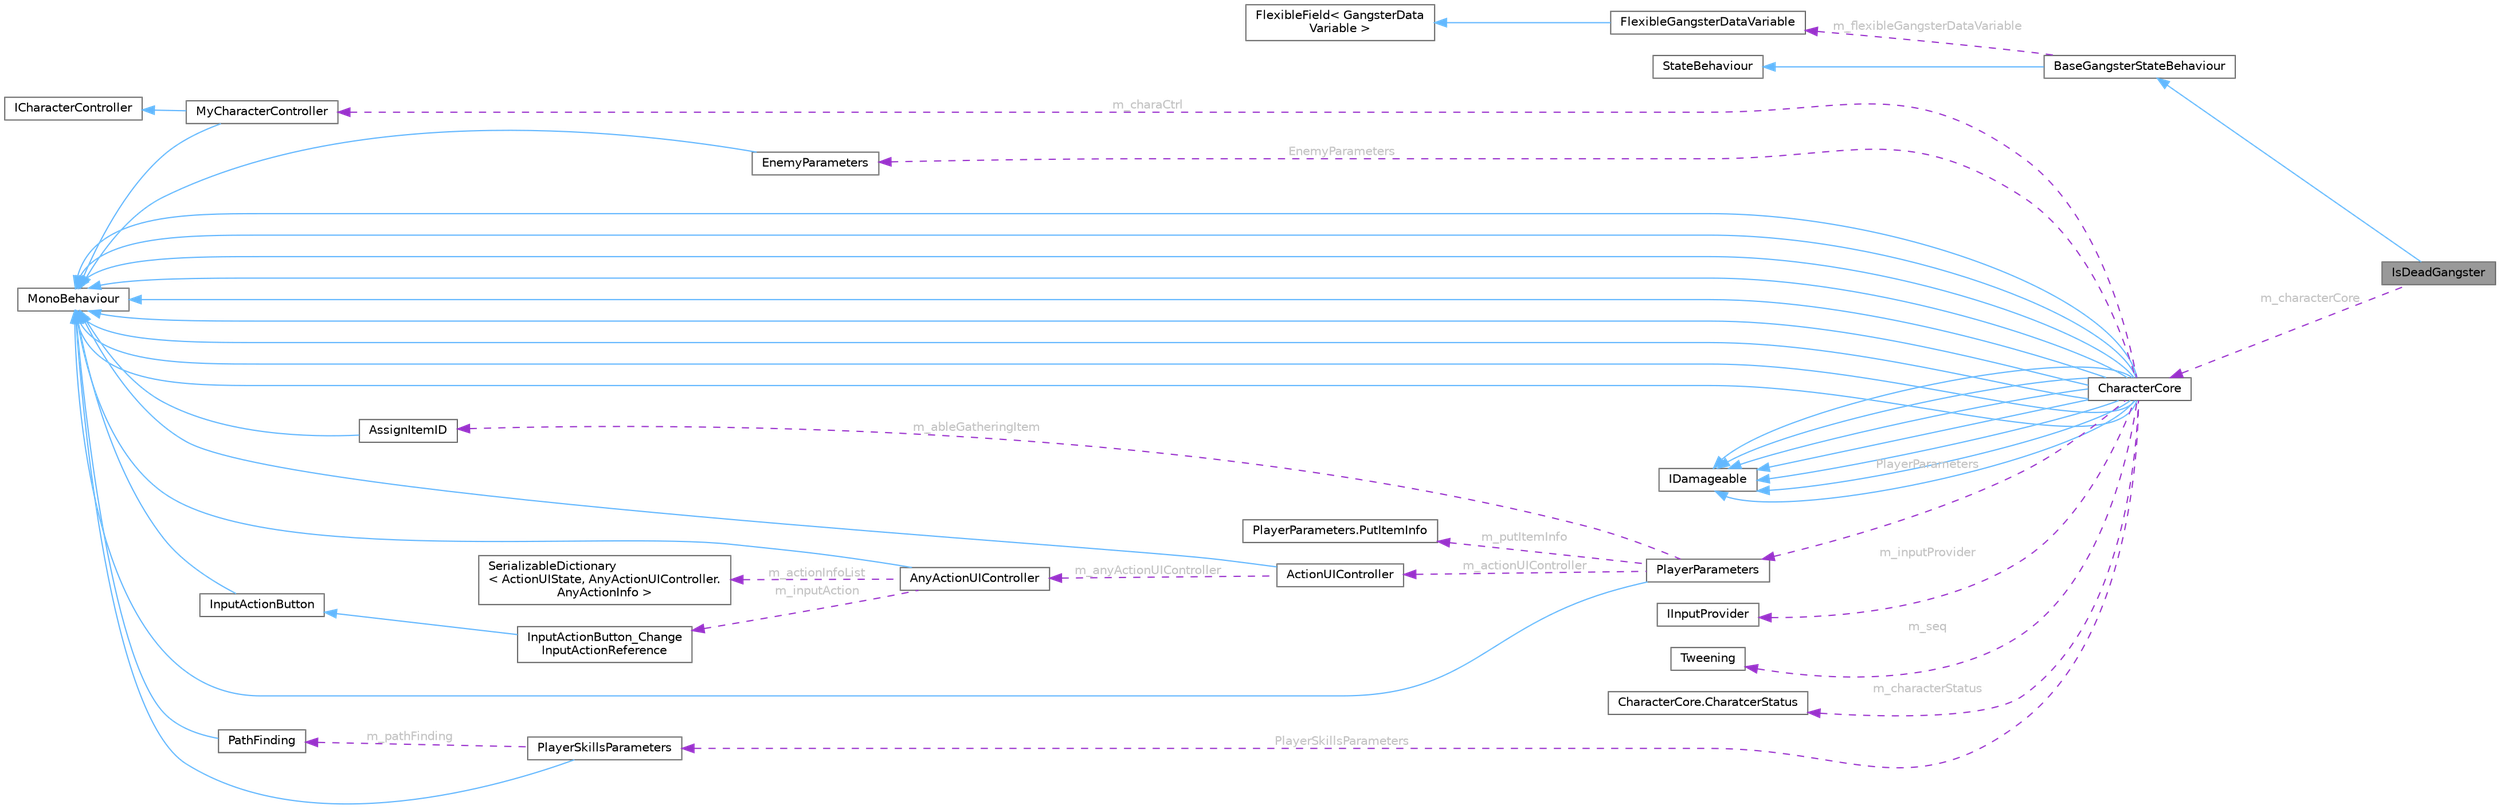 digraph "IsDeadGangster"
{
 // LATEX_PDF_SIZE
  bgcolor="transparent";
  edge [fontname=Helvetica,fontsize=10,labelfontname=Helvetica,labelfontsize=10];
  node [fontname=Helvetica,fontsize=10,shape=box,height=0.2,width=0.4];
  rankdir="LR";
  Node1 [id="Node000001",label="IsDeadGangster",height=0.2,width=0.4,color="gray40", fillcolor="grey60", style="filled", fontcolor="black",tooltip="コア又はステートが死亡状態であればステートを遷移させるステート"];
  Node2 -> Node1 [id="edge1_Node000001_Node000002",dir="back",color="steelblue1",style="solid",tooltip=" "];
  Node2 [id="Node000002",label="BaseGangsterStateBehaviour",height=0.2,width=0.4,color="gray40", fillcolor="white", style="filled",URL="$class_base_gangster_state_behaviour.html",tooltip=" "];
  Node3 -> Node2 [id="edge2_Node000002_Node000003",dir="back",color="steelblue1",style="solid",tooltip=" "];
  Node3 [id="Node000003",label="StateBehaviour",height=0.2,width=0.4,color="gray40", fillcolor="white", style="filled",tooltip=" "];
  Node4 -> Node2 [id="edge3_Node000002_Node000004",dir="back",color="darkorchid3",style="dashed",tooltip=" ",label=" m_flexibleGangsterDataVariable",fontcolor="grey" ];
  Node4 [id="Node000004",label="FlexibleGangsterDataVariable",height=0.2,width=0.4,color="gray40", fillcolor="white", style="filled",URL="$class_flexible_gangster_data_variable.html",tooltip=" "];
  Node5 -> Node4 [id="edge4_Node000004_Node000005",dir="back",color="steelblue1",style="solid",tooltip=" "];
  Node5 [id="Node000005",label="FlexibleField\< GangsterData\lVariable \>",height=0.2,width=0.4,color="gray40", fillcolor="white", style="filled",tooltip=" "];
  Node6 -> Node1 [id="edge5_Node000001_Node000006",dir="back",color="darkorchid3",style="dashed",tooltip=" ",label=" m_characterCore",fontcolor="grey" ];
  Node6 [id="Node000006",label="CharacterCore",height=0.2,width=0.4,color="gray40", fillcolor="white", style="filled",URL="$class_character_core.html",tooltip=" "];
  Node7 -> Node6 [id="edge6_Node000006_Node000007",dir="back",color="steelblue1",style="solid",tooltip=" "];
  Node7 [id="Node000007",label="MonoBehaviour",height=0.2,width=0.4,color="gray40", fillcolor="white", style="filled",tooltip=" "];
  Node8 -> Node6 [id="edge7_Node000006_Node000008",dir="back",color="steelblue1",style="solid",tooltip=" "];
  Node8 [id="Node000008",label="IDamageable",height=0.2,width=0.4,color="gray40", fillcolor="white", style="filled",URL="$interface_i_damageable.html",tooltip=" "];
  Node7 -> Node6 [id="edge8_Node000006_Node000007",dir="back",color="steelblue1",style="solid",tooltip=" "];
  Node8 -> Node6 [id="edge9_Node000006_Node000008",dir="back",color="steelblue1",style="solid",tooltip=" "];
  Node7 -> Node6 [id="edge10_Node000006_Node000007",dir="back",color="steelblue1",style="solid",tooltip=" "];
  Node8 -> Node6 [id="edge11_Node000006_Node000008",dir="back",color="steelblue1",style="solid",tooltip=" "];
  Node7 -> Node6 [id="edge12_Node000006_Node000007",dir="back",color="steelblue1",style="solid",tooltip=" "];
  Node8 -> Node6 [id="edge13_Node000006_Node000008",dir="back",color="steelblue1",style="solid",tooltip=" "];
  Node7 -> Node6 [id="edge14_Node000006_Node000007",dir="back",color="steelblue1",style="solid",tooltip=" "];
  Node8 -> Node6 [id="edge15_Node000006_Node000008",dir="back",color="steelblue1",style="solid",tooltip=" "];
  Node7 -> Node6 [id="edge16_Node000006_Node000007",dir="back",color="steelblue1",style="solid",tooltip=" "];
  Node8 -> Node6 [id="edge17_Node000006_Node000008",dir="back",color="steelblue1",style="solid",tooltip=" "];
  Node7 -> Node6 [id="edge18_Node000006_Node000007",dir="back",color="steelblue1",style="solid",tooltip=" "];
  Node8 -> Node6 [id="edge19_Node000006_Node000008",dir="back",color="steelblue1",style="solid",tooltip=" "];
  Node7 -> Node6 [id="edge20_Node000006_Node000007",dir="back",color="steelblue1",style="solid",tooltip=" "];
  Node7 -> Node6 [id="edge21_Node000006_Node000007",dir="back",color="steelblue1",style="solid",tooltip=" "];
  Node9 -> Node6 [id="edge22_Node000006_Node000009",dir="back",color="darkorchid3",style="dashed",tooltip=" ",label=" m_charaCtrl",fontcolor="grey" ];
  Node9 [id="Node000009",label="MyCharacterController",height=0.2,width=0.4,color="gray40", fillcolor="white", style="filled",URL="$class_my_character_controller.html",tooltip=" "];
  Node7 -> Node9 [id="edge23_Node000009_Node000007",dir="back",color="steelblue1",style="solid",tooltip=" "];
  Node10 -> Node9 [id="edge24_Node000009_Node000010",dir="back",color="steelblue1",style="solid",tooltip=" "];
  Node10 [id="Node000010",label="ICharacterController",height=0.2,width=0.4,color="gray40", fillcolor="white", style="filled",tooltip=" "];
  Node11 -> Node6 [id="edge25_Node000006_Node000011",dir="back",color="darkorchid3",style="dashed",tooltip=" ",label=" m_inputProvider",fontcolor="grey" ];
  Node11 [id="Node000011",label="IInputProvider",height=0.2,width=0.4,color="gray40", fillcolor="white", style="filled",URL="$interface_i_input_provider.html",tooltip=" "];
  Node12 -> Node6 [id="edge26_Node000006_Node000012",dir="back",color="darkorchid3",style="dashed",tooltip=" ",label=" m_seq",fontcolor="grey" ];
  Node12 [id="Node000012",label="Tweening",height=0.2,width=0.4,color="gray40", fillcolor="white", style="filled",tooltip=" "];
  Node13 -> Node6 [id="edge27_Node000006_Node000013",dir="back",color="darkorchid3",style="dashed",tooltip=" ",label=" m_characterStatus",fontcolor="grey" ];
  Node13 [id="Node000013",label="CharacterCore.CharatcerStatus",height=0.2,width=0.4,color="gray40", fillcolor="white", style="filled",URL="$struct_character_core_1_1_charatcer_status.html",tooltip=" "];
  Node14 -> Node6 [id="edge28_Node000006_Node000014",dir="back",color="darkorchid3",style="dashed",tooltip=" ",label=" PlayerParameters",fontcolor="grey" ];
  Node14 [id="Node000014",label="PlayerParameters",height=0.2,width=0.4,color="gray40", fillcolor="white", style="filled",URL="$class_player_parameters.html",tooltip=" "];
  Node7 -> Node14 [id="edge29_Node000014_Node000007",dir="back",color="steelblue1",style="solid",tooltip=" "];
  Node15 -> Node14 [id="edge30_Node000014_Node000015",dir="back",color="darkorchid3",style="dashed",tooltip=" ",label=" m_putItemInfo",fontcolor="grey" ];
  Node15 [id="Node000015",label="PlayerParameters.PutItemInfo",height=0.2,width=0.4,color="gray40", fillcolor="white", style="filled",URL="$struct_player_parameters_1_1_put_item_info.html",tooltip=" "];
  Node16 -> Node14 [id="edge31_Node000014_Node000016",dir="back",color="darkorchid3",style="dashed",tooltip=" ",label=" m_ableGatheringItem",fontcolor="grey" ];
  Node16 [id="Node000016",label="AssignItemID",height=0.2,width=0.4,color="gray40", fillcolor="white", style="filled",URL="$class_assign_item_i_d.html",tooltip=" "];
  Node7 -> Node16 [id="edge32_Node000016_Node000007",dir="back",color="steelblue1",style="solid",tooltip=" "];
  Node17 -> Node14 [id="edge33_Node000014_Node000017",dir="back",color="darkorchid3",style="dashed",tooltip=" ",label=" m_actionUIController",fontcolor="grey" ];
  Node17 [id="Node000017",label="ActionUIController",height=0.2,width=0.4,color="gray40", fillcolor="white", style="filled",URL="$class_action_u_i_controller.html",tooltip=" "];
  Node7 -> Node17 [id="edge34_Node000017_Node000007",dir="back",color="steelblue1",style="solid",tooltip=" "];
  Node18 -> Node17 [id="edge35_Node000017_Node000018",dir="back",color="darkorchid3",style="dashed",tooltip=" ",label=" m_anyActionUIController",fontcolor="grey" ];
  Node18 [id="Node000018",label="AnyActionUIController",height=0.2,width=0.4,color="gray40", fillcolor="white", style="filled",URL="$class_any_action_u_i_controller.html",tooltip="アイテムを拾ったり、インタラクトする際のUI表示を制御するクラス"];
  Node7 -> Node18 [id="edge36_Node000018_Node000007",dir="back",color="steelblue1",style="solid",tooltip=" "];
  Node19 -> Node18 [id="edge37_Node000018_Node000019",dir="back",color="darkorchid3",style="dashed",tooltip=" ",label=" m_inputAction",fontcolor="grey" ];
  Node19 [id="Node000019",label="InputActionButton_Change\lInputActionReference",height=0.2,width=0.4,color="gray40", fillcolor="white", style="filled",URL="$class_input_action_button___change_input_action_reference.html",tooltip=" "];
  Node20 -> Node19 [id="edge38_Node000019_Node000020",dir="back",color="steelblue1",style="solid",tooltip=" "];
  Node20 [id="Node000020",label="InputActionButton",height=0.2,width=0.4,color="gray40", fillcolor="white", style="filled",URL="$class_input_action_button.html",tooltip=" "];
  Node7 -> Node20 [id="edge39_Node000020_Node000007",dir="back",color="steelblue1",style="solid",tooltip=" "];
  Node21 -> Node18 [id="edge40_Node000018_Node000021",dir="back",color="darkorchid3",style="dashed",tooltip=" ",label=" m_actionInfoList",fontcolor="grey" ];
  Node21 [id="Node000021",label="SerializableDictionary\l\< ActionUIState, AnyActionUIController.\lAnyActionInfo \>",height=0.2,width=0.4,color="gray40", fillcolor="white", style="filled",URL="$class_serializable_dictionary.html",tooltip=" "];
  Node22 -> Node6 [id="edge41_Node000006_Node000022",dir="back",color="darkorchid3",style="dashed",tooltip=" ",label=" EnemyParameters",fontcolor="grey" ];
  Node22 [id="Node000022",label="EnemyParameters",height=0.2,width=0.4,color="gray40", fillcolor="white", style="filled",URL="$class_enemy_parameters.html",tooltip=" "];
  Node7 -> Node22 [id="edge42_Node000022_Node000007",dir="back",color="steelblue1",style="solid",tooltip=" "];
  Node23 -> Node6 [id="edge43_Node000006_Node000023",dir="back",color="darkorchid3",style="dashed",tooltip=" ",label=" PlayerSkillsParameters",fontcolor="grey" ];
  Node23 [id="Node000023",label="PlayerSkillsParameters",height=0.2,width=0.4,color="gray40", fillcolor="white", style="filled",URL="$class_player_skills_parameters.html",tooltip=" "];
  Node7 -> Node23 [id="edge44_Node000023_Node000007",dir="back",color="steelblue1",style="solid",tooltip=" "];
  Node24 -> Node23 [id="edge45_Node000023_Node000024",dir="back",color="darkorchid3",style="dashed",tooltip=" ",label=" m_pathFinding",fontcolor="grey" ];
  Node24 [id="Node000024",label="PathFinding",height=0.2,width=0.4,color="gray40", fillcolor="white", style="filled",URL="$class_path_finding.html",tooltip=" "];
  Node7 -> Node24 [id="edge46_Node000024_Node000007",dir="back",color="steelblue1",style="solid",tooltip=" "];
}
